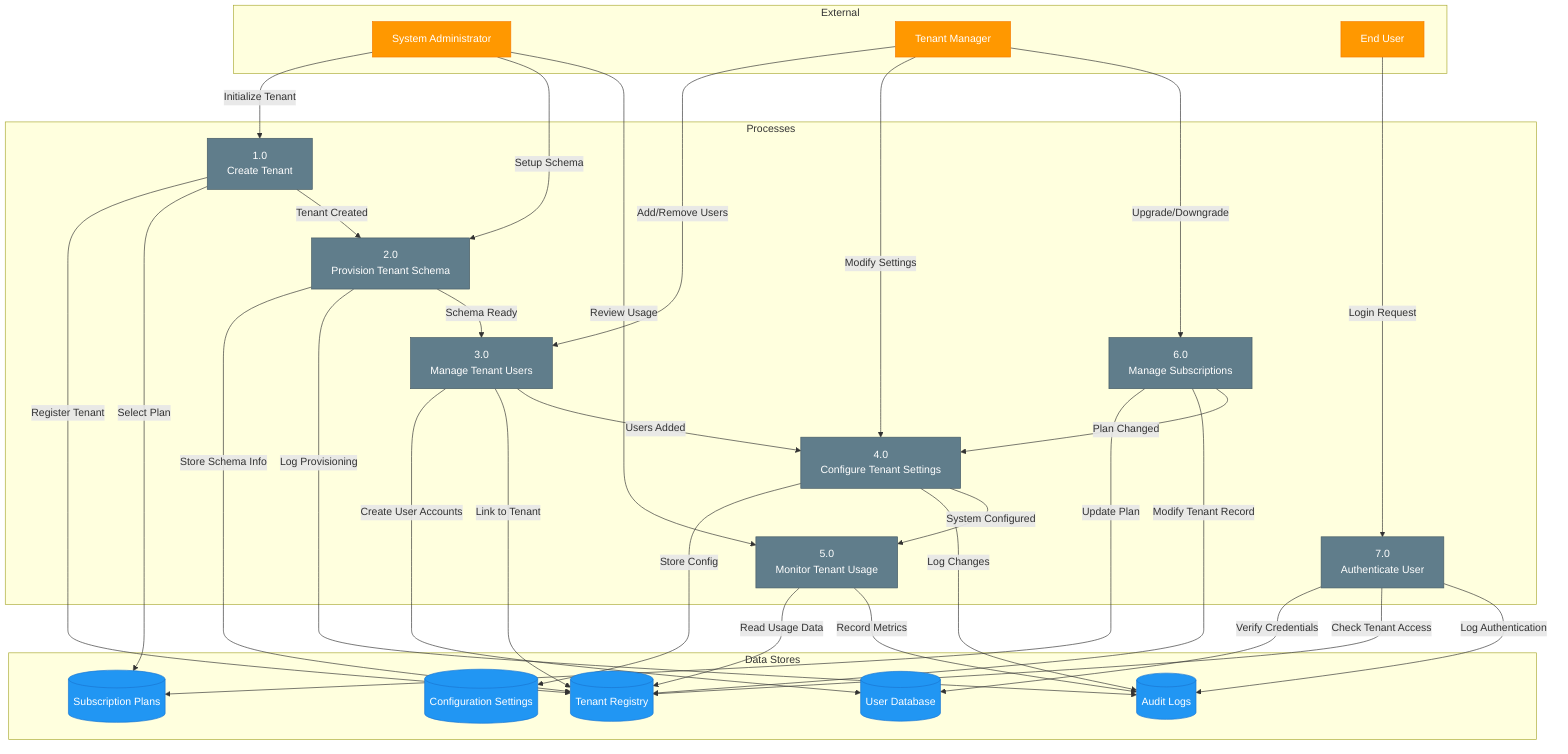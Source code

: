 flowchart TD
    subgraph External
        SA[System Administrator]
        TM[Tenant Manager]
        EU[End User]
    end

    subgraph "Data Stores"
        DS1[(Tenant Registry)]
        DS2[(User Database)]
        DS3[(Subscription Plans)]
        DS4[(Configuration Settings)]
        DS5[(Audit Logs)]
    end

    subgraph "Processes"
        P1[1.0\nCreate Tenant]
        P2[2.0\nProvision Tenant Schema]
        P3[3.0\nManage Tenant Users]
        P4[4.0\nConfigure Tenant Settings]
        P5[5.0\nMonitor Tenant Usage]
        P6[6.0\nManage Subscriptions]
        P7[7.0\nAuthenticate User]
    end

    %% External Entity to Process flows
    SA -->|Initialize Tenant| P1
    SA -->|Setup Schema| P2
    TM -->|Add/Remove Users| P3
    TM -->|Modify Settings| P4
    SA -->|Review Usage| P5
    TM -->|Upgrade/Downgrade| P6
    EU -->|Login Request| P7

    %% Process to Data Store flows
    P1 -->|Register Tenant| DS1
    P1 -->|Select Plan| DS3
    P2 -->|Store Schema Info| DS1
    P2 -->|Log Provisioning| DS5
    P3 -->|Create User Accounts| DS2
    P3 -->|Link to Tenant| DS1
    P4 -->|Store Config| DS4
    P4 -->|Log Changes| DS5
    P5 -->|Read Usage Data| DS1
    P5 -->|Record Metrics| DS5
    P6 -->|Update Plan| DS3
    P6 -->|Modify Tenant Record| DS1
    P7 -->|Verify Credentials| DS2
    P7 -->|Check Tenant Access| DS1
    P7 -->|Log Authentication| DS5

    %% Process to Process flows
    P1 -->|Tenant Created| P2
    P2 -->|Schema Ready| P3
    P3 -->|Users Added| P4
    P4 -->|System Configured| P5
    P6 -->|Plan Changed| P4

    %% Data Flow Labels
    classDef process fill:#607D8B,stroke:#455A64,color:white
    classDef datastore fill:#2196F3,stroke:#1976D2,color:white
    classDef external fill:#FF9800,stroke:#F57C00,color:white

    class P1,P2,P3,P4,P5,P6,P7 process
    class DS1,DS2,DS3,DS4,DS5 datastore
    class SA,TM,EU external